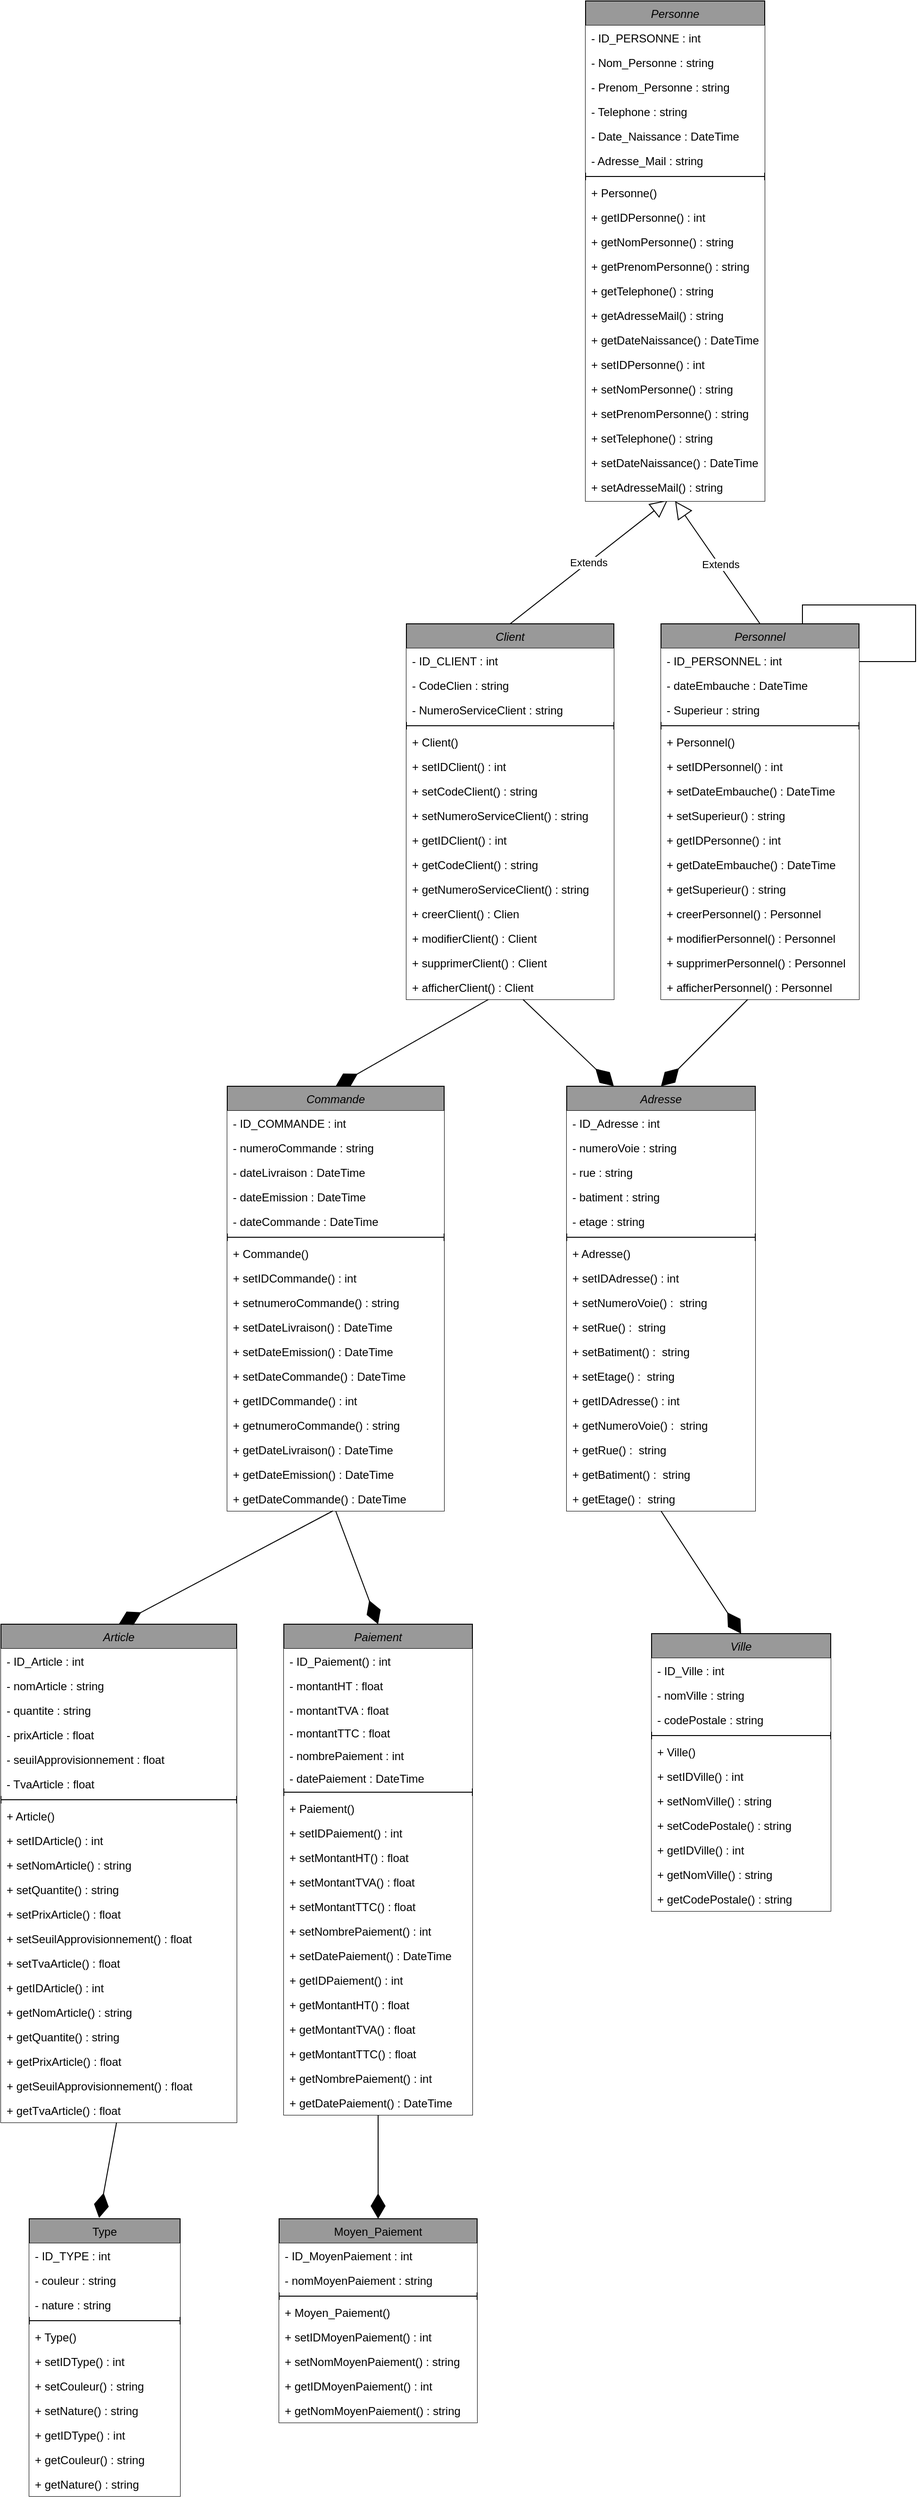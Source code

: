 <mxfile version="15.8.4" type="device"><diagram id="xxzFtFkT065SgyR4jEAv" name="Page-1"><mxGraphModel dx="1102" dy="865" grid="1" gridSize="10" guides="1" tooltips="1" connect="1" arrows="1" fold="1" page="1" pageScale="1" pageWidth="827" pageHeight="1169" math="0" shadow="0"><root><mxCell id="0"/><mxCell id="1" parent="0"/><mxCell id="zXjY40LEc3VsuIgJ_4Ex-1" value="Article" style="swimlane;fontStyle=2;align=center;verticalAlign=top;childLayout=stackLayout;horizontal=1;startSize=26;horizontalStack=0;resizeParent=1;resizeLast=0;collapsible=1;marginBottom=0;rounded=0;shadow=0;strokeWidth=1;fillColor=#999999;" vertex="1" parent="1"><mxGeometry x="380" y="1950" width="250" height="528" as="geometry"><mxRectangle x="230" y="140" width="160" height="26" as="alternateBounds"/></mxGeometry></mxCell><mxCell id="zXjY40LEc3VsuIgJ_4Ex-2" value="- ID_Article : int" style="text;align=left;verticalAlign=top;spacingLeft=4;spacingRight=4;overflow=hidden;rotatable=0;points=[[0,0.5],[1,0.5]];portConstraint=eastwest;fillColor=default;" vertex="1" parent="zXjY40LEc3VsuIgJ_4Ex-1"><mxGeometry y="26" width="250" height="26" as="geometry"/></mxCell><mxCell id="zXjY40LEc3VsuIgJ_4Ex-3" value="- nomArticle : string" style="text;align=left;verticalAlign=top;spacingLeft=4;spacingRight=4;overflow=hidden;rotatable=0;points=[[0,0.5],[1,0.5]];portConstraint=eastwest;rounded=0;shadow=0;html=0;fillColor=default;" vertex="1" parent="zXjY40LEc3VsuIgJ_4Ex-1"><mxGeometry y="52" width="250" height="26" as="geometry"/></mxCell><mxCell id="zXjY40LEc3VsuIgJ_4Ex-4" value="- quantite : string" style="text;align=left;verticalAlign=top;spacingLeft=4;spacingRight=4;overflow=hidden;rotatable=0;points=[[0,0.5],[1,0.5]];portConstraint=eastwest;rounded=0;shadow=0;html=0;fillColor=default;" vertex="1" parent="zXjY40LEc3VsuIgJ_4Ex-1"><mxGeometry y="78" width="250" height="26" as="geometry"/></mxCell><mxCell id="zXjY40LEc3VsuIgJ_4Ex-5" value="- prixArticle : float" style="text;align=left;verticalAlign=top;spacingLeft=4;spacingRight=4;overflow=hidden;rotatable=0;points=[[0,0.5],[1,0.5]];portConstraint=eastwest;rounded=0;shadow=0;html=0;fillColor=default;" vertex="1" parent="zXjY40LEc3VsuIgJ_4Ex-1"><mxGeometry y="104" width="250" height="26" as="geometry"/></mxCell><mxCell id="zXjY40LEc3VsuIgJ_4Ex-6" value="- seuilApprovisionnement : float" style="text;align=left;verticalAlign=top;spacingLeft=4;spacingRight=4;overflow=hidden;rotatable=0;points=[[0,0.5],[1,0.5]];portConstraint=eastwest;rounded=0;shadow=0;html=0;fillColor=default;" vertex="1" parent="zXjY40LEc3VsuIgJ_4Ex-1"><mxGeometry y="130" width="250" height="26" as="geometry"/></mxCell><mxCell id="zXjY40LEc3VsuIgJ_4Ex-7" value="- TvaArticle : float" style="text;align=left;verticalAlign=top;spacingLeft=4;spacingRight=4;overflow=hidden;rotatable=0;points=[[0,0.5],[1,0.5]];portConstraint=eastwest;rounded=0;shadow=0;html=0;fillColor=default;" vertex="1" parent="zXjY40LEc3VsuIgJ_4Ex-1"><mxGeometry y="156" width="250" height="26" as="geometry"/></mxCell><mxCell id="zXjY40LEc3VsuIgJ_4Ex-8" value="" style="line;html=1;strokeWidth=1;align=left;verticalAlign=middle;spacingTop=-1;spacingLeft=3;spacingRight=3;rotatable=0;labelPosition=right;points=[];portConstraint=eastwest;" vertex="1" parent="zXjY40LEc3VsuIgJ_4Ex-1"><mxGeometry y="182" width="250" height="8" as="geometry"/></mxCell><mxCell id="zXjY40LEc3VsuIgJ_4Ex-9" value="+ Article()" style="text;align=left;verticalAlign=top;spacingLeft=4;spacingRight=4;overflow=hidden;rotatable=0;points=[[0,0.5],[1,0.5]];portConstraint=eastwest;fillColor=default;" vertex="1" parent="zXjY40LEc3VsuIgJ_4Ex-1"><mxGeometry y="190" width="250" height="26" as="geometry"/></mxCell><mxCell id="zXjY40LEc3VsuIgJ_4Ex-10" value="+ setIDArticle() : int" style="text;align=left;verticalAlign=top;spacingLeft=4;spacingRight=4;overflow=hidden;rotatable=0;points=[[0,0.5],[1,0.5]];portConstraint=eastwest;fillColor=default;" vertex="1" parent="zXjY40LEc3VsuIgJ_4Ex-1"><mxGeometry y="216" width="250" height="26" as="geometry"/></mxCell><mxCell id="zXjY40LEc3VsuIgJ_4Ex-11" value="+ setNomArticle() : string" style="text;align=left;verticalAlign=top;spacingLeft=4;spacingRight=4;overflow=hidden;rotatable=0;points=[[0,0.5],[1,0.5]];portConstraint=eastwest;fillColor=default;" vertex="1" parent="zXjY40LEc3VsuIgJ_4Ex-1"><mxGeometry y="242" width="250" height="26" as="geometry"/></mxCell><mxCell id="zXjY40LEc3VsuIgJ_4Ex-12" value="+ setQuantite() : string" style="text;align=left;verticalAlign=top;spacingLeft=4;spacingRight=4;overflow=hidden;rotatable=0;points=[[0,0.5],[1,0.5]];portConstraint=eastwest;fillColor=default;" vertex="1" parent="zXjY40LEc3VsuIgJ_4Ex-1"><mxGeometry y="268" width="250" height="26" as="geometry"/></mxCell><mxCell id="zXjY40LEc3VsuIgJ_4Ex-13" value="+ setPrixArticle() : float" style="text;align=left;verticalAlign=top;spacingLeft=4;spacingRight=4;overflow=hidden;rotatable=0;points=[[0,0.5],[1,0.5]];portConstraint=eastwest;fillColor=default;" vertex="1" parent="zXjY40LEc3VsuIgJ_4Ex-1"><mxGeometry y="294" width="250" height="26" as="geometry"/></mxCell><mxCell id="zXjY40LEc3VsuIgJ_4Ex-14" value="+ setSeuilApprovisionnement() : float" style="text;align=left;verticalAlign=top;spacingLeft=4;spacingRight=4;overflow=hidden;rotatable=0;points=[[0,0.5],[1,0.5]];portConstraint=eastwest;fillColor=default;" vertex="1" parent="zXjY40LEc3VsuIgJ_4Ex-1"><mxGeometry y="320" width="250" height="26" as="geometry"/></mxCell><mxCell id="zXjY40LEc3VsuIgJ_4Ex-15" value="+ setTvaArticle() : float" style="text;align=left;verticalAlign=top;spacingLeft=4;spacingRight=4;overflow=hidden;rotatable=0;points=[[0,0.5],[1,0.5]];portConstraint=eastwest;fillColor=default;" vertex="1" parent="zXjY40LEc3VsuIgJ_4Ex-1"><mxGeometry y="346" width="250" height="26" as="geometry"/></mxCell><mxCell id="zXjY40LEc3VsuIgJ_4Ex-16" value="+ getIDArticle() : int" style="text;align=left;verticalAlign=top;spacingLeft=4;spacingRight=4;overflow=hidden;rotatable=0;points=[[0,0.5],[1,0.5]];portConstraint=eastwest;fillColor=default;" vertex="1" parent="zXjY40LEc3VsuIgJ_4Ex-1"><mxGeometry y="372" width="250" height="26" as="geometry"/></mxCell><mxCell id="zXjY40LEc3VsuIgJ_4Ex-17" value="+ getNomArticle() : string" style="text;align=left;verticalAlign=top;spacingLeft=4;spacingRight=4;overflow=hidden;rotatable=0;points=[[0,0.5],[1,0.5]];portConstraint=eastwest;fillColor=default;" vertex="1" parent="zXjY40LEc3VsuIgJ_4Ex-1"><mxGeometry y="398" width="250" height="26" as="geometry"/></mxCell><mxCell id="zXjY40LEc3VsuIgJ_4Ex-18" value="+ getQuantite() : string" style="text;align=left;verticalAlign=top;spacingLeft=4;spacingRight=4;overflow=hidden;rotatable=0;points=[[0,0.5],[1,0.5]];portConstraint=eastwest;fillColor=default;" vertex="1" parent="zXjY40LEc3VsuIgJ_4Ex-1"><mxGeometry y="424" width="250" height="26" as="geometry"/></mxCell><mxCell id="zXjY40LEc3VsuIgJ_4Ex-19" value="+ getPrixArticle() : float" style="text;align=left;verticalAlign=top;spacingLeft=4;spacingRight=4;overflow=hidden;rotatable=0;points=[[0,0.5],[1,0.5]];portConstraint=eastwest;fillColor=default;" vertex="1" parent="zXjY40LEc3VsuIgJ_4Ex-1"><mxGeometry y="450" width="250" height="26" as="geometry"/></mxCell><mxCell id="zXjY40LEc3VsuIgJ_4Ex-20" value="+ getSeuilApprovisionnement() : float" style="text;align=left;verticalAlign=top;spacingLeft=4;spacingRight=4;overflow=hidden;rotatable=0;points=[[0,0.5],[1,0.5]];portConstraint=eastwest;fillColor=default;" vertex="1" parent="zXjY40LEc3VsuIgJ_4Ex-1"><mxGeometry y="476" width="250" height="26" as="geometry"/></mxCell><mxCell id="zXjY40LEc3VsuIgJ_4Ex-21" value="+ getTvaArticle() : float" style="text;align=left;verticalAlign=top;spacingLeft=4;spacingRight=4;overflow=hidden;rotatable=0;points=[[0,0.5],[1,0.5]];portConstraint=eastwest;fillColor=default;" vertex="1" parent="zXjY40LEc3VsuIgJ_4Ex-1"><mxGeometry y="502" width="250" height="26" as="geometry"/></mxCell><mxCell id="zXjY40LEc3VsuIgJ_4Ex-22" value="Type" style="swimlane;fontStyle=0;align=center;verticalAlign=top;childLayout=stackLayout;horizontal=1;startSize=26;horizontalStack=0;resizeParent=1;resizeLast=0;collapsible=1;marginBottom=0;rounded=0;shadow=0;strokeWidth=1;fillColor=#999999;" vertex="1" parent="1"><mxGeometry x="410" y="2580" width="160" height="294" as="geometry"><mxRectangle x="130" y="380" width="160" height="26" as="alternateBounds"/></mxGeometry></mxCell><mxCell id="zXjY40LEc3VsuIgJ_4Ex-23" value="- ID_TYPE : int" style="text;align=left;verticalAlign=top;spacingLeft=4;spacingRight=4;overflow=hidden;rotatable=0;points=[[0,0.5],[1,0.5]];portConstraint=eastwest;fillColor=default;" vertex="1" parent="zXjY40LEc3VsuIgJ_4Ex-22"><mxGeometry y="26" width="160" height="26" as="geometry"/></mxCell><mxCell id="zXjY40LEc3VsuIgJ_4Ex-24" value="- couleur : string" style="text;align=left;verticalAlign=top;spacingLeft=4;spacingRight=4;overflow=hidden;rotatable=0;points=[[0,0.5],[1,0.5]];portConstraint=eastwest;rounded=0;shadow=0;html=0;fillColor=default;" vertex="1" parent="zXjY40LEc3VsuIgJ_4Ex-22"><mxGeometry y="52" width="160" height="26" as="geometry"/></mxCell><mxCell id="zXjY40LEc3VsuIgJ_4Ex-25" value="- nature : string" style="text;align=left;verticalAlign=top;spacingLeft=4;spacingRight=4;overflow=hidden;rotatable=0;points=[[0,0.5],[1,0.5]];portConstraint=eastwest;rounded=0;shadow=0;html=0;fillColor=default;" vertex="1" parent="zXjY40LEc3VsuIgJ_4Ex-22"><mxGeometry y="78" width="160" height="26" as="geometry"/></mxCell><mxCell id="zXjY40LEc3VsuIgJ_4Ex-26" value="" style="line;html=1;strokeWidth=1;align=left;verticalAlign=middle;spacingTop=-1;spacingLeft=3;spacingRight=3;rotatable=0;labelPosition=right;points=[];portConstraint=eastwest;" vertex="1" parent="zXjY40LEc3VsuIgJ_4Ex-22"><mxGeometry y="104" width="160" height="8" as="geometry"/></mxCell><mxCell id="zXjY40LEc3VsuIgJ_4Ex-27" value="+ Type()" style="text;align=left;verticalAlign=top;spacingLeft=4;spacingRight=4;overflow=hidden;rotatable=0;points=[[0,0.5],[1,0.5]];portConstraint=eastwest;fillColor=default;" vertex="1" parent="zXjY40LEc3VsuIgJ_4Ex-22"><mxGeometry y="112" width="160" height="26" as="geometry"/></mxCell><mxCell id="zXjY40LEc3VsuIgJ_4Ex-28" value="+ setIDType() : int" style="text;align=left;verticalAlign=top;spacingLeft=4;spacingRight=4;overflow=hidden;rotatable=0;points=[[0,0.5],[1,0.5]];portConstraint=eastwest;fillColor=default;" vertex="1" parent="zXjY40LEc3VsuIgJ_4Ex-22"><mxGeometry y="138" width="160" height="26" as="geometry"/></mxCell><mxCell id="zXjY40LEc3VsuIgJ_4Ex-29" value="+ setCouleur() : string" style="text;align=left;verticalAlign=top;spacingLeft=4;spacingRight=4;overflow=hidden;rotatable=0;points=[[0,0.5],[1,0.5]];portConstraint=eastwest;fillColor=default;" vertex="1" parent="zXjY40LEc3VsuIgJ_4Ex-22"><mxGeometry y="164" width="160" height="26" as="geometry"/></mxCell><mxCell id="zXjY40LEc3VsuIgJ_4Ex-30" value="+ setNature() : string" style="text;align=left;verticalAlign=top;spacingLeft=4;spacingRight=4;overflow=hidden;rotatable=0;points=[[0,0.5],[1,0.5]];portConstraint=eastwest;fillColor=default;" vertex="1" parent="zXjY40LEc3VsuIgJ_4Ex-22"><mxGeometry y="190" width="160" height="26" as="geometry"/></mxCell><mxCell id="zXjY40LEc3VsuIgJ_4Ex-31" value="+ getIDType() : int" style="text;align=left;verticalAlign=top;spacingLeft=4;spacingRight=4;overflow=hidden;rotatable=0;points=[[0,0.5],[1,0.5]];portConstraint=eastwest;fillColor=default;" vertex="1" parent="zXjY40LEc3VsuIgJ_4Ex-22"><mxGeometry y="216" width="160" height="26" as="geometry"/></mxCell><mxCell id="zXjY40LEc3VsuIgJ_4Ex-32" value="+ getCouleur() : string" style="text;align=left;verticalAlign=top;spacingLeft=4;spacingRight=4;overflow=hidden;rotatable=0;points=[[0,0.5],[1,0.5]];portConstraint=eastwest;fillColor=default;" vertex="1" parent="zXjY40LEc3VsuIgJ_4Ex-22"><mxGeometry y="242" width="160" height="26" as="geometry"/></mxCell><mxCell id="zXjY40LEc3VsuIgJ_4Ex-33" value="+ getNature() : string" style="text;align=left;verticalAlign=top;spacingLeft=4;spacingRight=4;overflow=hidden;rotatable=0;points=[[0,0.5],[1,0.5]];portConstraint=eastwest;fillColor=default;" vertex="1" parent="zXjY40LEc3VsuIgJ_4Ex-22"><mxGeometry y="268" width="160" height="26" as="geometry"/></mxCell><mxCell id="zXjY40LEc3VsuIgJ_4Ex-34" value="Commande" style="swimlane;fontStyle=2;align=center;verticalAlign=top;childLayout=stackLayout;horizontal=1;startSize=26;horizontalStack=0;resizeParent=1;resizeLast=0;collapsible=1;marginBottom=0;rounded=0;shadow=0;strokeWidth=1;fillColor=#999999;" vertex="1" parent="1"><mxGeometry x="620" y="1380" width="230" height="450" as="geometry"><mxRectangle x="230" y="140" width="160" height="26" as="alternateBounds"/></mxGeometry></mxCell><mxCell id="zXjY40LEc3VsuIgJ_4Ex-35" value="- ID_COMMANDE : int" style="text;align=left;verticalAlign=top;spacingLeft=4;spacingRight=4;overflow=hidden;rotatable=0;points=[[0,0.5],[1,0.5]];portConstraint=eastwest;fillColor=default;" vertex="1" parent="zXjY40LEc3VsuIgJ_4Ex-34"><mxGeometry y="26" width="230" height="26" as="geometry"/></mxCell><mxCell id="zXjY40LEc3VsuIgJ_4Ex-36" value="- numeroCommande : string" style="text;align=left;verticalAlign=top;spacingLeft=4;spacingRight=4;overflow=hidden;rotatable=0;points=[[0,0.5],[1,0.5]];portConstraint=eastwest;rounded=0;shadow=0;html=0;fillColor=default;" vertex="1" parent="zXjY40LEc3VsuIgJ_4Ex-34"><mxGeometry y="52" width="230" height="26" as="geometry"/></mxCell><mxCell id="zXjY40LEc3VsuIgJ_4Ex-37" value="- dateLivraison : DateTime" style="text;align=left;verticalAlign=top;spacingLeft=4;spacingRight=4;overflow=hidden;rotatable=0;points=[[0,0.5],[1,0.5]];portConstraint=eastwest;rounded=0;shadow=0;html=0;fillColor=default;" vertex="1" parent="zXjY40LEc3VsuIgJ_4Ex-34"><mxGeometry y="78" width="230" height="26" as="geometry"/></mxCell><mxCell id="zXjY40LEc3VsuIgJ_4Ex-38" value="- dateEmission : DateTime" style="text;align=left;verticalAlign=top;spacingLeft=4;spacingRight=4;overflow=hidden;rotatable=0;points=[[0,0.5],[1,0.5]];portConstraint=eastwest;rounded=0;shadow=0;html=0;fillColor=default;" vertex="1" parent="zXjY40LEc3VsuIgJ_4Ex-34"><mxGeometry y="104" width="230" height="26" as="geometry"/></mxCell><mxCell id="zXjY40LEc3VsuIgJ_4Ex-39" value="- dateCommande : DateTime" style="text;align=left;verticalAlign=top;spacingLeft=4;spacingRight=4;overflow=hidden;rotatable=0;points=[[0,0.5],[1,0.5]];portConstraint=eastwest;rounded=0;shadow=0;html=0;fillColor=default;" vertex="1" parent="zXjY40LEc3VsuIgJ_4Ex-34"><mxGeometry y="130" width="230" height="26" as="geometry"/></mxCell><mxCell id="zXjY40LEc3VsuIgJ_4Ex-40" value="" style="line;html=1;strokeWidth=1;align=left;verticalAlign=middle;spacingTop=-1;spacingLeft=3;spacingRight=3;rotatable=0;labelPosition=right;points=[];portConstraint=eastwest;" vertex="1" parent="zXjY40LEc3VsuIgJ_4Ex-34"><mxGeometry y="156" width="230" height="8" as="geometry"/></mxCell><mxCell id="zXjY40LEc3VsuIgJ_4Ex-41" value="+ Commande()" style="text;align=left;verticalAlign=top;spacingLeft=4;spacingRight=4;overflow=hidden;rotatable=0;points=[[0,0.5],[1,0.5]];portConstraint=eastwest;fillColor=default;" vertex="1" parent="zXjY40LEc3VsuIgJ_4Ex-34"><mxGeometry y="164" width="230" height="26" as="geometry"/></mxCell><mxCell id="zXjY40LEc3VsuIgJ_4Ex-42" value="+ setIDCommande() : int" style="text;align=left;verticalAlign=top;spacingLeft=4;spacingRight=4;overflow=hidden;rotatable=0;points=[[0,0.5],[1,0.5]];portConstraint=eastwest;fillColor=default;" vertex="1" parent="zXjY40LEc3VsuIgJ_4Ex-34"><mxGeometry y="190" width="230" height="26" as="geometry"/></mxCell><mxCell id="zXjY40LEc3VsuIgJ_4Ex-43" value="+ setnumeroCommande() : string" style="text;align=left;verticalAlign=top;spacingLeft=4;spacingRight=4;overflow=hidden;rotatable=0;points=[[0,0.5],[1,0.5]];portConstraint=eastwest;fillColor=default;" vertex="1" parent="zXjY40LEc3VsuIgJ_4Ex-34"><mxGeometry y="216" width="230" height="26" as="geometry"/></mxCell><mxCell id="zXjY40LEc3VsuIgJ_4Ex-44" value="+ setDateLivraison() : DateTime" style="text;align=left;verticalAlign=top;spacingLeft=4;spacingRight=4;overflow=hidden;rotatable=0;points=[[0,0.5],[1,0.5]];portConstraint=eastwest;fillColor=default;" vertex="1" parent="zXjY40LEc3VsuIgJ_4Ex-34"><mxGeometry y="242" width="230" height="26" as="geometry"/></mxCell><mxCell id="zXjY40LEc3VsuIgJ_4Ex-45" value="+ setDateEmission() : DateTime" style="text;align=left;verticalAlign=top;spacingLeft=4;spacingRight=4;overflow=hidden;rotatable=0;points=[[0,0.5],[1,0.5]];portConstraint=eastwest;fillColor=default;" vertex="1" parent="zXjY40LEc3VsuIgJ_4Ex-34"><mxGeometry y="268" width="230" height="26" as="geometry"/></mxCell><mxCell id="zXjY40LEc3VsuIgJ_4Ex-46" value="+ setDateCommande() : DateTime" style="text;align=left;verticalAlign=top;spacingLeft=4;spacingRight=4;overflow=hidden;rotatable=0;points=[[0,0.5],[1,0.5]];portConstraint=eastwest;fillColor=default;" vertex="1" parent="zXjY40LEc3VsuIgJ_4Ex-34"><mxGeometry y="294" width="230" height="26" as="geometry"/></mxCell><mxCell id="zXjY40LEc3VsuIgJ_4Ex-47" value="+ getIDCommande() : int" style="text;align=left;verticalAlign=top;spacingLeft=4;spacingRight=4;overflow=hidden;rotatable=0;points=[[0,0.5],[1,0.5]];portConstraint=eastwest;fillColor=default;" vertex="1" parent="zXjY40LEc3VsuIgJ_4Ex-34"><mxGeometry y="320" width="230" height="26" as="geometry"/></mxCell><mxCell id="zXjY40LEc3VsuIgJ_4Ex-48" value="+ getnumeroCommande() : string" style="text;align=left;verticalAlign=top;spacingLeft=4;spacingRight=4;overflow=hidden;rotatable=0;points=[[0,0.5],[1,0.5]];portConstraint=eastwest;fillColor=default;" vertex="1" parent="zXjY40LEc3VsuIgJ_4Ex-34"><mxGeometry y="346" width="230" height="26" as="geometry"/></mxCell><mxCell id="zXjY40LEc3VsuIgJ_4Ex-49" value="+ getDateLivraison() : DateTime" style="text;align=left;verticalAlign=top;spacingLeft=4;spacingRight=4;overflow=hidden;rotatable=0;points=[[0,0.5],[1,0.5]];portConstraint=eastwest;fillColor=default;" vertex="1" parent="zXjY40LEc3VsuIgJ_4Ex-34"><mxGeometry y="372" width="230" height="26" as="geometry"/></mxCell><mxCell id="zXjY40LEc3VsuIgJ_4Ex-50" value="+ getDateEmission() : DateTime" style="text;align=left;verticalAlign=top;spacingLeft=4;spacingRight=4;overflow=hidden;rotatable=0;points=[[0,0.5],[1,0.5]];portConstraint=eastwest;fillColor=default;" vertex="1" parent="zXjY40LEc3VsuIgJ_4Ex-34"><mxGeometry y="398" width="230" height="26" as="geometry"/></mxCell><mxCell id="zXjY40LEc3VsuIgJ_4Ex-51" value="+ getDateCommande() : DateTime" style="text;align=left;verticalAlign=top;spacingLeft=4;spacingRight=4;overflow=hidden;rotatable=0;points=[[0,0.5],[1,0.5]];portConstraint=eastwest;fillColor=default;" vertex="1" parent="zXjY40LEc3VsuIgJ_4Ex-34"><mxGeometry y="424" width="230" height="26" as="geometry"/></mxCell><mxCell id="zXjY40LEc3VsuIgJ_4Ex-52" value="Paiement" style="swimlane;fontStyle=2;align=center;verticalAlign=top;childLayout=stackLayout;horizontal=1;startSize=26;horizontalStack=0;resizeParent=1;resizeLast=0;collapsible=1;marginBottom=0;rounded=0;shadow=0;strokeWidth=1;fillColor=#999999;" vertex="1" parent="1"><mxGeometry x="680" y="1950" width="200" height="520" as="geometry"><mxRectangle x="230" y="140" width="160" height="26" as="alternateBounds"/></mxGeometry></mxCell><mxCell id="zXjY40LEc3VsuIgJ_4Ex-53" value="- ID_Paiement() : int" style="text;align=left;verticalAlign=top;spacingLeft=4;spacingRight=4;overflow=hidden;rotatable=0;points=[[0,0.5],[1,0.5]];portConstraint=eastwest;fillColor=default;" vertex="1" parent="zXjY40LEc3VsuIgJ_4Ex-52"><mxGeometry y="26" width="200" height="26" as="geometry"/></mxCell><mxCell id="zXjY40LEc3VsuIgJ_4Ex-54" value="- montantHT : float" style="text;align=left;verticalAlign=top;spacingLeft=4;spacingRight=4;overflow=hidden;rotatable=0;points=[[0,0.5],[1,0.5]];portConstraint=eastwest;rounded=0;shadow=0;html=0;fillColor=default;" vertex="1" parent="zXjY40LEc3VsuIgJ_4Ex-52"><mxGeometry y="52" width="200" height="26" as="geometry"/></mxCell><mxCell id="zXjY40LEc3VsuIgJ_4Ex-55" value="- montantTVA : float" style="text;align=left;verticalAlign=top;spacingLeft=4;spacingRight=4;overflow=hidden;rotatable=0;points=[[0,0.5],[1,0.5]];portConstraint=eastwest;rounded=0;shadow=0;html=0;fillColor=default;" vertex="1" parent="zXjY40LEc3VsuIgJ_4Ex-52"><mxGeometry y="78" width="200" height="24" as="geometry"/></mxCell><mxCell id="zXjY40LEc3VsuIgJ_4Ex-56" value="- montantTTC : float" style="text;align=left;verticalAlign=top;spacingLeft=4;spacingRight=4;overflow=hidden;rotatable=0;points=[[0,0.5],[1,0.5]];portConstraint=eastwest;rounded=0;shadow=0;html=0;fillColor=default;" vertex="1" parent="zXjY40LEc3VsuIgJ_4Ex-52"><mxGeometry y="102" width="200" height="24" as="geometry"/></mxCell><mxCell id="zXjY40LEc3VsuIgJ_4Ex-57" value="- nombrePaiement : int" style="text;align=left;verticalAlign=top;spacingLeft=4;spacingRight=4;overflow=hidden;rotatable=0;points=[[0,0.5],[1,0.5]];portConstraint=eastwest;rounded=0;shadow=0;html=0;fillColor=default;" vertex="1" parent="zXjY40LEc3VsuIgJ_4Ex-52"><mxGeometry y="126" width="200" height="24" as="geometry"/></mxCell><mxCell id="zXjY40LEc3VsuIgJ_4Ex-58" value="- datePaiement : DateTime" style="text;align=left;verticalAlign=top;spacingLeft=4;spacingRight=4;overflow=hidden;rotatable=0;points=[[0,0.5],[1,0.5]];portConstraint=eastwest;rounded=0;shadow=0;html=0;fillColor=default;" vertex="1" parent="zXjY40LEc3VsuIgJ_4Ex-52"><mxGeometry y="150" width="200" height="24" as="geometry"/></mxCell><mxCell id="zXjY40LEc3VsuIgJ_4Ex-59" value="" style="line;html=1;strokeWidth=1;align=left;verticalAlign=middle;spacingTop=-1;spacingLeft=3;spacingRight=3;rotatable=0;labelPosition=right;points=[];portConstraint=eastwest;" vertex="1" parent="zXjY40LEc3VsuIgJ_4Ex-52"><mxGeometry y="174" width="200" height="8" as="geometry"/></mxCell><mxCell id="zXjY40LEc3VsuIgJ_4Ex-60" value="+ Paiement()" style="text;align=left;verticalAlign=top;spacingLeft=4;spacingRight=4;overflow=hidden;rotatable=0;points=[[0,0.5],[1,0.5]];portConstraint=eastwest;fillColor=default;" vertex="1" parent="zXjY40LEc3VsuIgJ_4Ex-52"><mxGeometry y="182" width="200" height="26" as="geometry"/></mxCell><mxCell id="zXjY40LEc3VsuIgJ_4Ex-61" value="+ setIDPaiement() : int" style="text;align=left;verticalAlign=top;spacingLeft=4;spacingRight=4;overflow=hidden;rotatable=0;points=[[0,0.5],[1,0.5]];portConstraint=eastwest;fillColor=default;" vertex="1" parent="zXjY40LEc3VsuIgJ_4Ex-52"><mxGeometry y="208" width="200" height="26" as="geometry"/></mxCell><mxCell id="zXjY40LEc3VsuIgJ_4Ex-62" value="+ setMontantHT() : float" style="text;align=left;verticalAlign=top;spacingLeft=4;spacingRight=4;overflow=hidden;rotatable=0;points=[[0,0.5],[1,0.5]];portConstraint=eastwest;fillColor=default;" vertex="1" parent="zXjY40LEc3VsuIgJ_4Ex-52"><mxGeometry y="234" width="200" height="26" as="geometry"/></mxCell><mxCell id="zXjY40LEc3VsuIgJ_4Ex-63" value="+ setMontantTVA() : float" style="text;align=left;verticalAlign=top;spacingLeft=4;spacingRight=4;overflow=hidden;rotatable=0;points=[[0,0.5],[1,0.5]];portConstraint=eastwest;fillColor=default;" vertex="1" parent="zXjY40LEc3VsuIgJ_4Ex-52"><mxGeometry y="260" width="200" height="26" as="geometry"/></mxCell><mxCell id="zXjY40LEc3VsuIgJ_4Ex-64" value="+ setMontantTTC() : float" style="text;align=left;verticalAlign=top;spacingLeft=4;spacingRight=4;overflow=hidden;rotatable=0;points=[[0,0.5],[1,0.5]];portConstraint=eastwest;fillColor=default;" vertex="1" parent="zXjY40LEc3VsuIgJ_4Ex-52"><mxGeometry y="286" width="200" height="26" as="geometry"/></mxCell><mxCell id="zXjY40LEc3VsuIgJ_4Ex-65" value="+ setNombrePaiement() : int" style="text;align=left;verticalAlign=top;spacingLeft=4;spacingRight=4;overflow=hidden;rotatable=0;points=[[0,0.5],[1,0.5]];portConstraint=eastwest;fillColor=default;" vertex="1" parent="zXjY40LEc3VsuIgJ_4Ex-52"><mxGeometry y="312" width="200" height="26" as="geometry"/></mxCell><mxCell id="zXjY40LEc3VsuIgJ_4Ex-66" value="+ setDatePaiement() : DateTime" style="text;align=left;verticalAlign=top;spacingLeft=4;spacingRight=4;overflow=hidden;rotatable=0;points=[[0,0.5],[1,0.5]];portConstraint=eastwest;fillColor=default;" vertex="1" parent="zXjY40LEc3VsuIgJ_4Ex-52"><mxGeometry y="338" width="200" height="26" as="geometry"/></mxCell><mxCell id="zXjY40LEc3VsuIgJ_4Ex-67" value="+ getIDPaiement() : int" style="text;align=left;verticalAlign=top;spacingLeft=4;spacingRight=4;overflow=hidden;rotatable=0;points=[[0,0.5],[1,0.5]];portConstraint=eastwest;fillColor=default;" vertex="1" parent="zXjY40LEc3VsuIgJ_4Ex-52"><mxGeometry y="364" width="200" height="26" as="geometry"/></mxCell><mxCell id="zXjY40LEc3VsuIgJ_4Ex-68" value="+ getMontantHT() : float" style="text;align=left;verticalAlign=top;spacingLeft=4;spacingRight=4;overflow=hidden;rotatable=0;points=[[0,0.5],[1,0.5]];portConstraint=eastwest;fillColor=default;" vertex="1" parent="zXjY40LEc3VsuIgJ_4Ex-52"><mxGeometry y="390" width="200" height="26" as="geometry"/></mxCell><mxCell id="zXjY40LEc3VsuIgJ_4Ex-69" value="+ getMontantTVA() : float" style="text;align=left;verticalAlign=top;spacingLeft=4;spacingRight=4;overflow=hidden;rotatable=0;points=[[0,0.5],[1,0.5]];portConstraint=eastwest;fillColor=default;" vertex="1" parent="zXjY40LEc3VsuIgJ_4Ex-52"><mxGeometry y="416" width="200" height="26" as="geometry"/></mxCell><mxCell id="zXjY40LEc3VsuIgJ_4Ex-70" value="+ getMontantTTC() : float" style="text;align=left;verticalAlign=top;spacingLeft=4;spacingRight=4;overflow=hidden;rotatable=0;points=[[0,0.5],[1,0.5]];portConstraint=eastwest;fillColor=default;" vertex="1" parent="zXjY40LEc3VsuIgJ_4Ex-52"><mxGeometry y="442" width="200" height="26" as="geometry"/></mxCell><mxCell id="zXjY40LEc3VsuIgJ_4Ex-71" value="+ getNombrePaiement() : int" style="text;align=left;verticalAlign=top;spacingLeft=4;spacingRight=4;overflow=hidden;rotatable=0;points=[[0,0.5],[1,0.5]];portConstraint=eastwest;fillColor=default;" vertex="1" parent="zXjY40LEc3VsuIgJ_4Ex-52"><mxGeometry y="468" width="200" height="26" as="geometry"/></mxCell><mxCell id="zXjY40LEc3VsuIgJ_4Ex-72" value="+ getDatePaiement() : DateTime" style="text;align=left;verticalAlign=top;spacingLeft=4;spacingRight=4;overflow=hidden;rotatable=0;points=[[0,0.5],[1,0.5]];portConstraint=eastwest;fillColor=default;" vertex="1" parent="zXjY40LEc3VsuIgJ_4Ex-52"><mxGeometry y="494" width="200" height="26" as="geometry"/></mxCell><mxCell id="zXjY40LEc3VsuIgJ_4Ex-73" value="Moyen_Paiement" style="swimlane;fontStyle=0;align=center;verticalAlign=top;childLayout=stackLayout;horizontal=1;startSize=26;horizontalStack=0;resizeParent=1;resizeLast=0;collapsible=1;marginBottom=0;rounded=0;shadow=0;strokeWidth=1;fillColor=#999999;" vertex="1" parent="1"><mxGeometry x="675" y="2580" width="210" height="216" as="geometry"><mxRectangle x="130" y="380" width="160" height="26" as="alternateBounds"/></mxGeometry></mxCell><mxCell id="zXjY40LEc3VsuIgJ_4Ex-74" value="- ID_MoyenPaiement : int" style="text;align=left;verticalAlign=top;spacingLeft=4;spacingRight=4;overflow=hidden;rotatable=0;points=[[0,0.5],[1,0.5]];portConstraint=eastwest;fillColor=default;" vertex="1" parent="zXjY40LEc3VsuIgJ_4Ex-73"><mxGeometry y="26" width="210" height="26" as="geometry"/></mxCell><mxCell id="zXjY40LEc3VsuIgJ_4Ex-75" value="- nomMoyenPaiement : string" style="text;align=left;verticalAlign=top;spacingLeft=4;spacingRight=4;overflow=hidden;rotatable=0;points=[[0,0.5],[1,0.5]];portConstraint=eastwest;rounded=0;shadow=0;html=0;fillColor=default;" vertex="1" parent="zXjY40LEc3VsuIgJ_4Ex-73"><mxGeometry y="52" width="210" height="26" as="geometry"/></mxCell><mxCell id="zXjY40LEc3VsuIgJ_4Ex-76" value="" style="line;html=1;strokeWidth=1;align=left;verticalAlign=middle;spacingTop=-1;spacingLeft=3;spacingRight=3;rotatable=0;labelPosition=right;points=[];portConstraint=eastwest;" vertex="1" parent="zXjY40LEc3VsuIgJ_4Ex-73"><mxGeometry y="78" width="210" height="8" as="geometry"/></mxCell><mxCell id="zXjY40LEc3VsuIgJ_4Ex-77" value="+ Moyen_Paiement()" style="text;align=left;verticalAlign=top;spacingLeft=4;spacingRight=4;overflow=hidden;rotatable=0;points=[[0,0.5],[1,0.5]];portConstraint=eastwest;fontStyle=0;fillColor=default;" vertex="1" parent="zXjY40LEc3VsuIgJ_4Ex-73"><mxGeometry y="86" width="210" height="26" as="geometry"/></mxCell><mxCell id="zXjY40LEc3VsuIgJ_4Ex-78" value="+ setIDMoyenPaiement() : int" style="text;align=left;verticalAlign=top;spacingLeft=4;spacingRight=4;overflow=hidden;rotatable=0;points=[[0,0.5],[1,0.5]];portConstraint=eastwest;fillColor=default;" vertex="1" parent="zXjY40LEc3VsuIgJ_4Ex-73"><mxGeometry y="112" width="210" height="26" as="geometry"/></mxCell><mxCell id="zXjY40LEc3VsuIgJ_4Ex-79" value="+ setNomMoyenPaiement() : string" style="text;align=left;verticalAlign=top;spacingLeft=4;spacingRight=4;overflow=hidden;rotatable=0;points=[[0,0.5],[1,0.5]];portConstraint=eastwest;fillColor=default;" vertex="1" parent="zXjY40LEc3VsuIgJ_4Ex-73"><mxGeometry y="138" width="210" height="26" as="geometry"/></mxCell><mxCell id="zXjY40LEc3VsuIgJ_4Ex-80" value="+ getIDMoyenPaiement() : int" style="text;align=left;verticalAlign=top;spacingLeft=4;spacingRight=4;overflow=hidden;rotatable=0;points=[[0,0.5],[1,0.5]];portConstraint=eastwest;fillColor=default;" vertex="1" parent="zXjY40LEc3VsuIgJ_4Ex-73"><mxGeometry y="164" width="210" height="26" as="geometry"/></mxCell><mxCell id="zXjY40LEc3VsuIgJ_4Ex-81" value="+ getNomMoyenPaiement() : string" style="text;align=left;verticalAlign=top;spacingLeft=4;spacingRight=4;overflow=hidden;rotatable=0;points=[[0,0.5],[1,0.5]];portConstraint=eastwest;fillColor=default;" vertex="1" parent="zXjY40LEc3VsuIgJ_4Ex-73"><mxGeometry y="190" width="210" height="26" as="geometry"/></mxCell><mxCell id="zXjY40LEc3VsuIgJ_4Ex-82" value="Client" style="swimlane;fontStyle=2;align=center;verticalAlign=top;childLayout=stackLayout;horizontal=1;startSize=26;horizontalStack=0;resizeParent=1;resizeLast=0;collapsible=1;marginBottom=0;rounded=0;shadow=0;strokeWidth=1;fillColor=#999999;" vertex="1" parent="1"><mxGeometry x="810" y="890" width="220" height="398" as="geometry"><mxRectangle x="230" y="140" width="160" height="26" as="alternateBounds"/></mxGeometry></mxCell><mxCell id="zXjY40LEc3VsuIgJ_4Ex-83" value="- ID_CLIENT : int" style="text;align=left;verticalAlign=top;spacingLeft=4;spacingRight=4;overflow=hidden;rotatable=0;points=[[0,0.5],[1,0.5]];portConstraint=eastwest;fillColor=default;" vertex="1" parent="zXjY40LEc3VsuIgJ_4Ex-82"><mxGeometry y="26" width="220" height="26" as="geometry"/></mxCell><mxCell id="zXjY40LEc3VsuIgJ_4Ex-84" value="- CodeClien : string" style="text;align=left;verticalAlign=top;spacingLeft=4;spacingRight=4;overflow=hidden;rotatable=0;points=[[0,0.5],[1,0.5]];portConstraint=eastwest;rounded=0;shadow=0;html=0;fillColor=default;" vertex="1" parent="zXjY40LEc3VsuIgJ_4Ex-82"><mxGeometry y="52" width="220" height="26" as="geometry"/></mxCell><mxCell id="zXjY40LEc3VsuIgJ_4Ex-85" value="- NumeroServiceClient : string" style="text;align=left;verticalAlign=top;spacingLeft=4;spacingRight=4;overflow=hidden;rotatable=0;points=[[0,0.5],[1,0.5]];portConstraint=eastwest;rounded=0;shadow=0;html=0;fillColor=default;" vertex="1" parent="zXjY40LEc3VsuIgJ_4Ex-82"><mxGeometry y="78" width="220" height="26" as="geometry"/></mxCell><mxCell id="zXjY40LEc3VsuIgJ_4Ex-86" value="" style="line;html=1;strokeWidth=1;align=left;verticalAlign=middle;spacingTop=-1;spacingLeft=3;spacingRight=3;rotatable=0;labelPosition=right;points=[];portConstraint=eastwest;" vertex="1" parent="zXjY40LEc3VsuIgJ_4Ex-82"><mxGeometry y="104" width="220" height="8" as="geometry"/></mxCell><mxCell id="zXjY40LEc3VsuIgJ_4Ex-87" value="+ Client()&#10;" style="text;align=left;verticalAlign=top;spacingLeft=4;spacingRight=4;overflow=hidden;rotatable=0;points=[[0,0.5],[1,0.5]];portConstraint=eastwest;fillColor=default;" vertex="1" parent="zXjY40LEc3VsuIgJ_4Ex-82"><mxGeometry y="112" width="220" height="26" as="geometry"/></mxCell><mxCell id="zXjY40LEc3VsuIgJ_4Ex-88" value="+ setIDClient() : int&#10;" style="text;align=left;verticalAlign=top;spacingLeft=4;spacingRight=4;overflow=hidden;rotatable=0;points=[[0,0.5],[1,0.5]];portConstraint=eastwest;fillColor=default;" vertex="1" parent="zXjY40LEc3VsuIgJ_4Ex-82"><mxGeometry y="138" width="220" height="26" as="geometry"/></mxCell><mxCell id="zXjY40LEc3VsuIgJ_4Ex-89" value="+ setCodeClient() : string&#10;&#10;" style="text;align=left;verticalAlign=top;spacingLeft=4;spacingRight=4;overflow=hidden;rotatable=0;points=[[0,0.5],[1,0.5]];portConstraint=eastwest;fillColor=default;" vertex="1" parent="zXjY40LEc3VsuIgJ_4Ex-82"><mxGeometry y="164" width="220" height="26" as="geometry"/></mxCell><mxCell id="zXjY40LEc3VsuIgJ_4Ex-90" value="+ setNumeroServiceClient() : string&#10;&#10;" style="text;align=left;verticalAlign=top;spacingLeft=4;spacingRight=4;overflow=hidden;rotatable=0;points=[[0,0.5],[1,0.5]];portConstraint=eastwest;fillColor=default;" vertex="1" parent="zXjY40LEc3VsuIgJ_4Ex-82"><mxGeometry y="190" width="220" height="26" as="geometry"/></mxCell><mxCell id="zXjY40LEc3VsuIgJ_4Ex-91" value="+ getIDClient() : int&#10;" style="text;align=left;verticalAlign=top;spacingLeft=4;spacingRight=4;overflow=hidden;rotatable=0;points=[[0,0.5],[1,0.5]];portConstraint=eastwest;fillColor=default;" vertex="1" parent="zXjY40LEc3VsuIgJ_4Ex-82"><mxGeometry y="216" width="220" height="26" as="geometry"/></mxCell><mxCell id="zXjY40LEc3VsuIgJ_4Ex-92" value="+ getCodeClient() : string&#10;&#10;" style="text;align=left;verticalAlign=top;spacingLeft=4;spacingRight=4;overflow=hidden;rotatable=0;points=[[0,0.5],[1,0.5]];portConstraint=eastwest;fillColor=default;" vertex="1" parent="zXjY40LEc3VsuIgJ_4Ex-82"><mxGeometry y="242" width="220" height="26" as="geometry"/></mxCell><mxCell id="zXjY40LEc3VsuIgJ_4Ex-93" value="+ getNumeroServiceClient() : string&#10;&#10;" style="text;align=left;verticalAlign=top;spacingLeft=4;spacingRight=4;overflow=hidden;rotatable=0;points=[[0,0.5],[1,0.5]];portConstraint=eastwest;fillColor=default;" vertex="1" parent="zXjY40LEc3VsuIgJ_4Ex-82"><mxGeometry y="268" width="220" height="26" as="geometry"/></mxCell><mxCell id="zXjY40LEc3VsuIgJ_4Ex-94" value="+ creerClient() : Clien&#10;&#10;" style="text;align=left;verticalAlign=top;spacingLeft=4;spacingRight=4;overflow=hidden;rotatable=0;points=[[0,0.5],[1,0.5]];portConstraint=eastwest;fillColor=default;" vertex="1" parent="zXjY40LEc3VsuIgJ_4Ex-82"><mxGeometry y="294" width="220" height="26" as="geometry"/></mxCell><mxCell id="zXjY40LEc3VsuIgJ_4Ex-95" value="+ modifierClient() : Client&#10;" style="text;align=left;verticalAlign=top;spacingLeft=4;spacingRight=4;overflow=hidden;rotatable=0;points=[[0,0.5],[1,0.5]];portConstraint=eastwest;fillColor=default;" vertex="1" parent="zXjY40LEc3VsuIgJ_4Ex-82"><mxGeometry y="320" width="220" height="26" as="geometry"/></mxCell><mxCell id="zXjY40LEc3VsuIgJ_4Ex-96" value="+ supprimerClient() : Client" style="text;align=left;verticalAlign=top;spacingLeft=4;spacingRight=4;overflow=hidden;rotatable=0;points=[[0,0.5],[1,0.5]];portConstraint=eastwest;fillColor=default;" vertex="1" parent="zXjY40LEc3VsuIgJ_4Ex-82"><mxGeometry y="346" width="220" height="26" as="geometry"/></mxCell><mxCell id="zXjY40LEc3VsuIgJ_4Ex-97" value="+ afficherClient() : Client" style="text;align=left;verticalAlign=top;spacingLeft=4;spacingRight=4;overflow=hidden;rotatable=0;points=[[0,0.5],[1,0.5]];portConstraint=eastwest;fillColor=default;" vertex="1" parent="zXjY40LEc3VsuIgJ_4Ex-82"><mxGeometry y="372" width="220" height="26" as="geometry"/></mxCell><mxCell id="zXjY40LEc3VsuIgJ_4Ex-98" value="Extends" style="endArrow=block;endSize=16;endFill=0;html=1;exitX=0.5;exitY=0;exitDx=0;exitDy=0;entryX=0.458;entryY=0.964;entryDx=0;entryDy=0;entryPerimeter=0;" edge="1" parent="1" source="zXjY40LEc3VsuIgJ_4Ex-82" target="zXjY40LEc3VsuIgJ_4Ex-151"><mxGeometry width="160" relative="1" as="geometry"><mxPoint x="950" y="840" as="sourcePoint"/><mxPoint x="1072.966" y="788" as="targetPoint"/></mxGeometry></mxCell><mxCell id="zXjY40LEc3VsuIgJ_4Ex-99" value="Extends" style="endArrow=block;endSize=16;endFill=0;html=1;exitX=0.5;exitY=0;exitDx=0;exitDy=0;" edge="1" parent="1" source="zXjY40LEc3VsuIgJ_4Ex-152"><mxGeometry x="-0.036" y="-1" width="160" relative="1" as="geometry"><mxPoint x="1140" y="920" as="sourcePoint"/><mxPoint x="1095" y="760" as="targetPoint"/><mxPoint as="offset"/></mxGeometry></mxCell><mxCell id="zXjY40LEc3VsuIgJ_4Ex-100" value="Adresse" style="swimlane;fontStyle=2;align=center;verticalAlign=top;childLayout=stackLayout;horizontal=1;startSize=26;horizontalStack=0;resizeParent=1;resizeLast=0;collapsible=1;marginBottom=0;rounded=0;shadow=0;strokeWidth=1;fillColor=#999999;" vertex="1" parent="1"><mxGeometry x="980" y="1380" width="200" height="450" as="geometry"><mxRectangle x="230" y="140" width="160" height="26" as="alternateBounds"/></mxGeometry></mxCell><mxCell id="zXjY40LEc3VsuIgJ_4Ex-101" value="- ID_Adresse : int" style="text;align=left;verticalAlign=top;spacingLeft=4;spacingRight=4;overflow=hidden;rotatable=0;points=[[0,0.5],[1,0.5]];portConstraint=eastwest;fillColor=default;" vertex="1" parent="zXjY40LEc3VsuIgJ_4Ex-100"><mxGeometry y="26" width="200" height="26" as="geometry"/></mxCell><mxCell id="zXjY40LEc3VsuIgJ_4Ex-102" value="- numeroVoie : string" style="text;align=left;verticalAlign=top;spacingLeft=4;spacingRight=4;overflow=hidden;rotatable=0;points=[[0,0.5],[1,0.5]];portConstraint=eastwest;rounded=0;shadow=0;html=0;fillColor=default;" vertex="1" parent="zXjY40LEc3VsuIgJ_4Ex-100"><mxGeometry y="52" width="200" height="26" as="geometry"/></mxCell><mxCell id="zXjY40LEc3VsuIgJ_4Ex-103" value="- rue : string" style="text;align=left;verticalAlign=top;spacingLeft=4;spacingRight=4;overflow=hidden;rotatable=0;points=[[0,0.5],[1,0.5]];portConstraint=eastwest;rounded=0;shadow=0;html=0;fillColor=default;" vertex="1" parent="zXjY40LEc3VsuIgJ_4Ex-100"><mxGeometry y="78" width="200" height="26" as="geometry"/></mxCell><mxCell id="zXjY40LEc3VsuIgJ_4Ex-104" value="- batiment : string" style="text;align=left;verticalAlign=top;spacingLeft=4;spacingRight=4;overflow=hidden;rotatable=0;points=[[0,0.5],[1,0.5]];portConstraint=eastwest;rounded=0;shadow=0;html=0;fillColor=default;" vertex="1" parent="zXjY40LEc3VsuIgJ_4Ex-100"><mxGeometry y="104" width="200" height="26" as="geometry"/></mxCell><mxCell id="zXjY40LEc3VsuIgJ_4Ex-105" value="- etage : string" style="text;align=left;verticalAlign=top;spacingLeft=4;spacingRight=4;overflow=hidden;rotatable=0;points=[[0,0.5],[1,0.5]];portConstraint=eastwest;rounded=0;shadow=0;html=0;fillColor=default;" vertex="1" parent="zXjY40LEc3VsuIgJ_4Ex-100"><mxGeometry y="130" width="200" height="26" as="geometry"/></mxCell><mxCell id="zXjY40LEc3VsuIgJ_4Ex-106" value="" style="line;html=1;strokeWidth=1;align=left;verticalAlign=middle;spacingTop=-1;spacingLeft=3;spacingRight=3;rotatable=0;labelPosition=right;points=[];portConstraint=eastwest;" vertex="1" parent="zXjY40LEc3VsuIgJ_4Ex-100"><mxGeometry y="156" width="200" height="8" as="geometry"/></mxCell><mxCell id="zXjY40LEc3VsuIgJ_4Ex-107" value="+ Adresse()" style="text;align=left;verticalAlign=top;spacingLeft=4;spacingRight=4;overflow=hidden;rotatable=0;points=[[0,0.5],[1,0.5]];portConstraint=eastwest;fillColor=default;" vertex="1" parent="zXjY40LEc3VsuIgJ_4Ex-100"><mxGeometry y="164" width="200" height="26" as="geometry"/></mxCell><mxCell id="zXjY40LEc3VsuIgJ_4Ex-108" value="+ setIDAdresse() : int" style="text;align=left;verticalAlign=top;spacingLeft=4;spacingRight=4;overflow=hidden;rotatable=0;points=[[0,0.5],[1,0.5]];portConstraint=eastwest;fillColor=default;" vertex="1" parent="zXjY40LEc3VsuIgJ_4Ex-100"><mxGeometry y="190" width="200" height="26" as="geometry"/></mxCell><mxCell id="zXjY40LEc3VsuIgJ_4Ex-109" value="+ setNumeroVoie() :  string" style="text;align=left;verticalAlign=top;spacingLeft=4;spacingRight=4;overflow=hidden;rotatable=0;points=[[0,0.5],[1,0.5]];portConstraint=eastwest;fillColor=default;" vertex="1" parent="zXjY40LEc3VsuIgJ_4Ex-100"><mxGeometry y="216" width="200" height="26" as="geometry"/></mxCell><mxCell id="zXjY40LEc3VsuIgJ_4Ex-110" value="+ setRue() :  string" style="text;align=left;verticalAlign=top;spacingLeft=4;spacingRight=4;overflow=hidden;rotatable=0;points=[[0,0.5],[1,0.5]];portConstraint=eastwest;fillColor=default;" vertex="1" parent="zXjY40LEc3VsuIgJ_4Ex-100"><mxGeometry y="242" width="200" height="26" as="geometry"/></mxCell><mxCell id="zXjY40LEc3VsuIgJ_4Ex-111" value="+ setBatiment() :  string" style="text;align=left;verticalAlign=top;spacingLeft=4;spacingRight=4;overflow=hidden;rotatable=0;points=[[0,0.5],[1,0.5]];portConstraint=eastwest;fillColor=default;" vertex="1" parent="zXjY40LEc3VsuIgJ_4Ex-100"><mxGeometry y="268" width="200" height="26" as="geometry"/></mxCell><mxCell id="zXjY40LEc3VsuIgJ_4Ex-112" value="+ setEtage() :  string" style="text;align=left;verticalAlign=top;spacingLeft=4;spacingRight=4;overflow=hidden;rotatable=0;points=[[0,0.5],[1,0.5]];portConstraint=eastwest;fillColor=default;" vertex="1" parent="zXjY40LEc3VsuIgJ_4Ex-100"><mxGeometry y="294" width="200" height="26" as="geometry"/></mxCell><mxCell id="zXjY40LEc3VsuIgJ_4Ex-113" value="+ getIDAdresse() : int" style="text;align=left;verticalAlign=top;spacingLeft=4;spacingRight=4;overflow=hidden;rotatable=0;points=[[0,0.5],[1,0.5]];portConstraint=eastwest;fillColor=default;" vertex="1" parent="zXjY40LEc3VsuIgJ_4Ex-100"><mxGeometry y="320" width="200" height="26" as="geometry"/></mxCell><mxCell id="zXjY40LEc3VsuIgJ_4Ex-114" value="+ getNumeroVoie() :  string" style="text;align=left;verticalAlign=top;spacingLeft=4;spacingRight=4;overflow=hidden;rotatable=0;points=[[0,0.5],[1,0.5]];portConstraint=eastwest;fillColor=default;" vertex="1" parent="zXjY40LEc3VsuIgJ_4Ex-100"><mxGeometry y="346" width="200" height="26" as="geometry"/></mxCell><mxCell id="zXjY40LEc3VsuIgJ_4Ex-115" value="+ getRue() :  string" style="text;align=left;verticalAlign=top;spacingLeft=4;spacingRight=4;overflow=hidden;rotatable=0;points=[[0,0.5],[1,0.5]];portConstraint=eastwest;fillColor=default;" vertex="1" parent="zXjY40LEc3VsuIgJ_4Ex-100"><mxGeometry y="372" width="200" height="26" as="geometry"/></mxCell><mxCell id="zXjY40LEc3VsuIgJ_4Ex-116" value="+ getBatiment() :  string" style="text;align=left;verticalAlign=top;spacingLeft=4;spacingRight=4;overflow=hidden;rotatable=0;points=[[0,0.5],[1,0.5]];portConstraint=eastwest;fillColor=default;" vertex="1" parent="zXjY40LEc3VsuIgJ_4Ex-100"><mxGeometry y="398" width="200" height="26" as="geometry"/></mxCell><mxCell id="zXjY40LEc3VsuIgJ_4Ex-117" value="+ getEtage() :  string" style="text;align=left;verticalAlign=top;spacingLeft=4;spacingRight=4;overflow=hidden;rotatable=0;points=[[0,0.5],[1,0.5]];portConstraint=eastwest;fillColor=default;" vertex="1" parent="zXjY40LEc3VsuIgJ_4Ex-100"><mxGeometry y="424" width="200" height="26" as="geometry"/></mxCell><mxCell id="zXjY40LEc3VsuIgJ_4Ex-118" value="Ville" style="swimlane;fontStyle=2;align=center;verticalAlign=top;childLayout=stackLayout;horizontal=1;startSize=26;horizontalStack=0;resizeParent=1;resizeLast=0;collapsible=1;marginBottom=0;rounded=0;shadow=0;strokeWidth=1;fillColor=#999999;" vertex="1" parent="1"><mxGeometry x="1070" y="1960" width="190" height="294" as="geometry"><mxRectangle x="230" y="140" width="160" height="26" as="alternateBounds"/></mxGeometry></mxCell><mxCell id="zXjY40LEc3VsuIgJ_4Ex-119" value="- ID_Ville : int" style="text;align=left;verticalAlign=top;spacingLeft=4;spacingRight=4;overflow=hidden;rotatable=0;points=[[0,0.5],[1,0.5]];portConstraint=eastwest;fillColor=default;" vertex="1" parent="zXjY40LEc3VsuIgJ_4Ex-118"><mxGeometry y="26" width="190" height="26" as="geometry"/></mxCell><mxCell id="zXjY40LEc3VsuIgJ_4Ex-120" value="- nomVille : string" style="text;align=left;verticalAlign=top;spacingLeft=4;spacingRight=4;overflow=hidden;rotatable=0;points=[[0,0.5],[1,0.5]];portConstraint=eastwest;rounded=0;shadow=0;html=0;fillColor=default;" vertex="1" parent="zXjY40LEc3VsuIgJ_4Ex-118"><mxGeometry y="52" width="190" height="26" as="geometry"/></mxCell><mxCell id="zXjY40LEc3VsuIgJ_4Ex-121" value="- codePostale : string" style="text;align=left;verticalAlign=top;spacingLeft=4;spacingRight=4;overflow=hidden;rotatable=0;points=[[0,0.5],[1,0.5]];portConstraint=eastwest;rounded=0;shadow=0;html=0;fillColor=default;" vertex="1" parent="zXjY40LEc3VsuIgJ_4Ex-118"><mxGeometry y="78" width="190" height="26" as="geometry"/></mxCell><mxCell id="zXjY40LEc3VsuIgJ_4Ex-122" value="" style="line;html=1;strokeWidth=1;align=left;verticalAlign=middle;spacingTop=-1;spacingLeft=3;spacingRight=3;rotatable=0;labelPosition=right;points=[];portConstraint=eastwest;" vertex="1" parent="zXjY40LEc3VsuIgJ_4Ex-118"><mxGeometry y="104" width="190" height="8" as="geometry"/></mxCell><mxCell id="zXjY40LEc3VsuIgJ_4Ex-123" value="+ Ville() " style="text;align=left;verticalAlign=top;spacingLeft=4;spacingRight=4;overflow=hidden;rotatable=0;points=[[0,0.5],[1,0.5]];portConstraint=eastwest;fillColor=default;" vertex="1" parent="zXjY40LEc3VsuIgJ_4Ex-118"><mxGeometry y="112" width="190" height="26" as="geometry"/></mxCell><mxCell id="zXjY40LEc3VsuIgJ_4Ex-124" value="+ setIDVille() : int" style="text;align=left;verticalAlign=top;spacingLeft=4;spacingRight=4;overflow=hidden;rotatable=0;points=[[0,0.5],[1,0.5]];portConstraint=eastwest;fillColor=default;" vertex="1" parent="zXjY40LEc3VsuIgJ_4Ex-118"><mxGeometry y="138" width="190" height="26" as="geometry"/></mxCell><mxCell id="zXjY40LEc3VsuIgJ_4Ex-125" value="+ setNomVille() : string" style="text;align=left;verticalAlign=top;spacingLeft=4;spacingRight=4;overflow=hidden;rotatable=0;points=[[0,0.5],[1,0.5]];portConstraint=eastwest;fillColor=default;" vertex="1" parent="zXjY40LEc3VsuIgJ_4Ex-118"><mxGeometry y="164" width="190" height="26" as="geometry"/></mxCell><mxCell id="zXjY40LEc3VsuIgJ_4Ex-126" value="+ setCodePostale() : string" style="text;align=left;verticalAlign=top;spacingLeft=4;spacingRight=4;overflow=hidden;rotatable=0;points=[[0,0.5],[1,0.5]];portConstraint=eastwest;fillColor=default;" vertex="1" parent="zXjY40LEc3VsuIgJ_4Ex-118"><mxGeometry y="190" width="190" height="26" as="geometry"/></mxCell><mxCell id="zXjY40LEc3VsuIgJ_4Ex-127" value="+ getIDVille() : int" style="text;align=left;verticalAlign=top;spacingLeft=4;spacingRight=4;overflow=hidden;rotatable=0;points=[[0,0.5],[1,0.5]];portConstraint=eastwest;fillColor=default;" vertex="1" parent="zXjY40LEc3VsuIgJ_4Ex-118"><mxGeometry y="216" width="190" height="26" as="geometry"/></mxCell><mxCell id="zXjY40LEc3VsuIgJ_4Ex-128" value="+ getNomVille() : string" style="text;align=left;verticalAlign=top;spacingLeft=4;spacingRight=4;overflow=hidden;rotatable=0;points=[[0,0.5],[1,0.5]];portConstraint=eastwest;fillColor=default;" vertex="1" parent="zXjY40LEc3VsuIgJ_4Ex-118"><mxGeometry y="242" width="190" height="26" as="geometry"/></mxCell><mxCell id="zXjY40LEc3VsuIgJ_4Ex-129" value="+ getCodePostale() : string" style="text;align=left;verticalAlign=top;spacingLeft=4;spacingRight=4;overflow=hidden;rotatable=0;points=[[0,0.5],[1,0.5]];portConstraint=eastwest;fillColor=default;" vertex="1" parent="zXjY40LEc3VsuIgJ_4Ex-118"><mxGeometry y="268" width="190" height="26" as="geometry"/></mxCell><mxCell id="zXjY40LEc3VsuIgJ_4Ex-130" value="" style="rounded=0;whiteSpace=wrap;html=1;fillColor=none;" vertex="1" parent="1"><mxGeometry x="1230" y="870" width="120" height="60" as="geometry"/></mxCell><mxCell id="zXjY40LEc3VsuIgJ_4Ex-131" value="Personne" style="swimlane;fontStyle=2;align=center;verticalAlign=top;childLayout=stackLayout;horizontal=1;startSize=26;horizontalStack=0;resizeParent=1;resizeLast=0;collapsible=1;marginBottom=0;rounded=0;shadow=0;strokeWidth=1;fillColor=#999999;" vertex="1" parent="1"><mxGeometry x="1000" y="230" width="190" height="530" as="geometry"><mxRectangle x="230" y="140" width="160" height="26" as="alternateBounds"/></mxGeometry></mxCell><mxCell id="zXjY40LEc3VsuIgJ_4Ex-132" value="- ID_PERSONNE : int" style="text;align=left;verticalAlign=top;spacingLeft=4;spacingRight=4;overflow=hidden;rotatable=0;points=[[0,0.5],[1,0.5]];portConstraint=eastwest;fillColor=default;" vertex="1" parent="zXjY40LEc3VsuIgJ_4Ex-131"><mxGeometry y="26" width="190" height="26" as="geometry"/></mxCell><mxCell id="zXjY40LEc3VsuIgJ_4Ex-133" value="- Nom_Personne : string" style="text;align=left;verticalAlign=top;spacingLeft=4;spacingRight=4;overflow=hidden;rotatable=0;points=[[0,0.5],[1,0.5]];portConstraint=eastwest;rounded=0;shadow=0;html=0;fillColor=default;" vertex="1" parent="zXjY40LEc3VsuIgJ_4Ex-131"><mxGeometry y="52" width="190" height="26" as="geometry"/></mxCell><mxCell id="zXjY40LEc3VsuIgJ_4Ex-134" value="- Prenom_Personne : string" style="text;align=left;verticalAlign=top;spacingLeft=4;spacingRight=4;overflow=hidden;rotatable=0;points=[[0,0.5],[1,0.5]];portConstraint=eastwest;rounded=0;shadow=0;html=0;fillColor=default;" vertex="1" parent="zXjY40LEc3VsuIgJ_4Ex-131"><mxGeometry y="78" width="190" height="26" as="geometry"/></mxCell><mxCell id="zXjY40LEc3VsuIgJ_4Ex-135" value="- Telephone : string" style="text;align=left;verticalAlign=top;spacingLeft=4;spacingRight=4;overflow=hidden;rotatable=0;points=[[0,0.5],[1,0.5]];portConstraint=eastwest;rounded=0;shadow=0;html=0;fillColor=default;" vertex="1" parent="zXjY40LEc3VsuIgJ_4Ex-131"><mxGeometry y="104" width="190" height="26" as="geometry"/></mxCell><mxCell id="zXjY40LEc3VsuIgJ_4Ex-136" value="- Date_Naissance : DateTime" style="text;align=left;verticalAlign=top;spacingLeft=4;spacingRight=4;overflow=hidden;rotatable=0;points=[[0,0.5],[1,0.5]];portConstraint=eastwest;rounded=0;shadow=0;html=0;fillColor=default;" vertex="1" parent="zXjY40LEc3VsuIgJ_4Ex-131"><mxGeometry y="130" width="190" height="26" as="geometry"/></mxCell><mxCell id="zXjY40LEc3VsuIgJ_4Ex-137" value="- Adresse_Mail : string" style="text;align=left;verticalAlign=top;spacingLeft=4;spacingRight=4;overflow=hidden;rotatable=0;points=[[0,0.5],[1,0.5]];portConstraint=eastwest;rounded=0;shadow=0;html=0;fillColor=default;" vertex="1" parent="zXjY40LEc3VsuIgJ_4Ex-131"><mxGeometry y="156" width="190" height="26" as="geometry"/></mxCell><mxCell id="zXjY40LEc3VsuIgJ_4Ex-138" value="" style="line;html=1;strokeWidth=1;align=left;verticalAlign=middle;spacingTop=-1;spacingLeft=3;spacingRight=3;rotatable=0;labelPosition=right;points=[];portConstraint=eastwest;" vertex="1" parent="zXjY40LEc3VsuIgJ_4Ex-131"><mxGeometry y="182" width="190" height="8" as="geometry"/></mxCell><mxCell id="zXjY40LEc3VsuIgJ_4Ex-139" value="+ Personne() " style="text;align=left;verticalAlign=top;spacingLeft=4;spacingRight=4;overflow=hidden;rotatable=0;points=[[0,0.5],[1,0.5]];portConstraint=eastwest;fillColor=default;" vertex="1" parent="zXjY40LEc3VsuIgJ_4Ex-131"><mxGeometry y="190" width="190" height="26" as="geometry"/></mxCell><mxCell id="zXjY40LEc3VsuIgJ_4Ex-140" value="+ getIDPersonne() : int" style="text;align=left;verticalAlign=top;spacingLeft=4;spacingRight=4;overflow=hidden;rotatable=0;points=[[0,0.5],[1,0.5]];portConstraint=eastwest;fillColor=default;" vertex="1" parent="zXjY40LEc3VsuIgJ_4Ex-131"><mxGeometry y="216" width="190" height="26" as="geometry"/></mxCell><mxCell id="zXjY40LEc3VsuIgJ_4Ex-141" value="+ getNomPersonne() : string" style="text;align=left;verticalAlign=top;spacingLeft=4;spacingRight=4;overflow=hidden;rotatable=0;points=[[0,0.5],[1,0.5]];portConstraint=eastwest;fillColor=default;" vertex="1" parent="zXjY40LEc3VsuIgJ_4Ex-131"><mxGeometry y="242" width="190" height="26" as="geometry"/></mxCell><mxCell id="zXjY40LEc3VsuIgJ_4Ex-142" value="+ getPrenomPersonne() : string" style="text;align=left;verticalAlign=top;spacingLeft=4;spacingRight=4;overflow=hidden;rotatable=0;points=[[0,0.5],[1,0.5]];portConstraint=eastwest;fillColor=default;" vertex="1" parent="zXjY40LEc3VsuIgJ_4Ex-131"><mxGeometry y="268" width="190" height="26" as="geometry"/></mxCell><mxCell id="zXjY40LEc3VsuIgJ_4Ex-143" value="+ getTelephone() : string" style="text;align=left;verticalAlign=top;spacingLeft=4;spacingRight=4;overflow=hidden;rotatable=0;points=[[0,0.5],[1,0.5]];portConstraint=eastwest;fillColor=default;" vertex="1" parent="zXjY40LEc3VsuIgJ_4Ex-131"><mxGeometry y="294" width="190" height="26" as="geometry"/></mxCell><mxCell id="zXjY40LEc3VsuIgJ_4Ex-144" value="+ getAdresseMail() : string" style="text;align=left;verticalAlign=top;spacingLeft=4;spacingRight=4;overflow=hidden;rotatable=0;points=[[0,0.5],[1,0.5]];portConstraint=eastwest;fillColor=default;" vertex="1" parent="zXjY40LEc3VsuIgJ_4Ex-131"><mxGeometry y="320" width="190" height="26" as="geometry"/></mxCell><mxCell id="zXjY40LEc3VsuIgJ_4Ex-145" value="+ getDateNaissance() : DateTime" style="text;align=left;verticalAlign=top;spacingLeft=4;spacingRight=4;overflow=hidden;rotatable=0;points=[[0,0.5],[1,0.5]];portConstraint=eastwest;fillColor=default;" vertex="1" parent="zXjY40LEc3VsuIgJ_4Ex-131"><mxGeometry y="346" width="190" height="26" as="geometry"/></mxCell><mxCell id="zXjY40LEc3VsuIgJ_4Ex-146" value="+ setIDPersonne() : int" style="text;align=left;verticalAlign=top;spacingLeft=4;spacingRight=4;overflow=hidden;rotatable=0;points=[[0,0.5],[1,0.5]];portConstraint=eastwest;fillColor=default;" vertex="1" parent="zXjY40LEc3VsuIgJ_4Ex-131"><mxGeometry y="372" width="190" height="26" as="geometry"/></mxCell><mxCell id="zXjY40LEc3VsuIgJ_4Ex-147" value="+ setNomPersonne() : string" style="text;align=left;verticalAlign=top;spacingLeft=4;spacingRight=4;overflow=hidden;rotatable=0;points=[[0,0.5],[1,0.5]];portConstraint=eastwest;fillColor=default;" vertex="1" parent="zXjY40LEc3VsuIgJ_4Ex-131"><mxGeometry y="398" width="190" height="26" as="geometry"/></mxCell><mxCell id="zXjY40LEc3VsuIgJ_4Ex-148" value="+ setPrenomPersonne() : string" style="text;align=left;verticalAlign=top;spacingLeft=4;spacingRight=4;overflow=hidden;rotatable=0;points=[[0,0.5],[1,0.5]];portConstraint=eastwest;fillColor=default;" vertex="1" parent="zXjY40LEc3VsuIgJ_4Ex-131"><mxGeometry y="424" width="190" height="26" as="geometry"/></mxCell><mxCell id="zXjY40LEc3VsuIgJ_4Ex-149" value="+ setTelephone() : string" style="text;align=left;verticalAlign=top;spacingLeft=4;spacingRight=4;overflow=hidden;rotatable=0;points=[[0,0.5],[1,0.5]];portConstraint=eastwest;fillColor=default;" vertex="1" parent="zXjY40LEc3VsuIgJ_4Ex-131"><mxGeometry y="450" width="190" height="26" as="geometry"/></mxCell><mxCell id="zXjY40LEc3VsuIgJ_4Ex-150" value="+ setDateNaissance() : DateTime" style="text;align=left;verticalAlign=top;spacingLeft=4;spacingRight=4;overflow=hidden;rotatable=0;points=[[0,0.5],[1,0.5]];portConstraint=eastwest;fillColor=default;" vertex="1" parent="zXjY40LEc3VsuIgJ_4Ex-131"><mxGeometry y="476" width="190" height="26" as="geometry"/></mxCell><mxCell id="zXjY40LEc3VsuIgJ_4Ex-151" value="+ setAdresseMail() : string" style="text;align=left;verticalAlign=top;spacingLeft=4;spacingRight=4;overflow=hidden;rotatable=0;points=[[0,0.5],[1,0.5]];portConstraint=eastwest;fillColor=default;" vertex="1" parent="zXjY40LEc3VsuIgJ_4Ex-131"><mxGeometry y="502" width="190" height="28" as="geometry"/></mxCell><mxCell id="zXjY40LEc3VsuIgJ_4Ex-152" value="Personnel&#10;" style="swimlane;fontStyle=2;align=center;verticalAlign=top;childLayout=stackLayout;horizontal=1;startSize=26;horizontalStack=0;resizeParent=1;resizeLast=0;collapsible=1;marginBottom=0;rounded=0;shadow=0;strokeWidth=1;fillColor=#999999;" vertex="1" parent="1"><mxGeometry x="1080" y="890" width="210" height="398" as="geometry"><mxRectangle x="230" y="140" width="160" height="26" as="alternateBounds"/></mxGeometry></mxCell><mxCell id="zXjY40LEc3VsuIgJ_4Ex-153" value="- ID_PERSONNEL : int" style="text;align=left;verticalAlign=top;spacingLeft=4;spacingRight=4;overflow=hidden;rotatable=0;points=[[0,0.5],[1,0.5]];portConstraint=eastwest;fillColor=default;" vertex="1" parent="zXjY40LEc3VsuIgJ_4Ex-152"><mxGeometry y="26" width="210" height="26" as="geometry"/></mxCell><mxCell id="zXjY40LEc3VsuIgJ_4Ex-154" value="- dateEmbauche : DateTime&#10;" style="text;align=left;verticalAlign=top;spacingLeft=4;spacingRight=4;overflow=hidden;rotatable=0;points=[[0,0.5],[1,0.5]];portConstraint=eastwest;rounded=0;shadow=0;html=0;fillColor=default;" vertex="1" parent="zXjY40LEc3VsuIgJ_4Ex-152"><mxGeometry y="52" width="210" height="26" as="geometry"/></mxCell><mxCell id="zXjY40LEc3VsuIgJ_4Ex-155" value="- Superieur : string" style="text;align=left;verticalAlign=top;spacingLeft=4;spacingRight=4;overflow=hidden;rotatable=0;points=[[0,0.5],[1,0.5]];portConstraint=eastwest;rounded=0;shadow=0;html=0;fillColor=default;" vertex="1" parent="zXjY40LEc3VsuIgJ_4Ex-152"><mxGeometry y="78" width="210" height="26" as="geometry"/></mxCell><mxCell id="zXjY40LEc3VsuIgJ_4Ex-156" value="" style="line;html=1;strokeWidth=1;align=left;verticalAlign=middle;spacingTop=-1;spacingLeft=3;spacingRight=3;rotatable=0;labelPosition=right;points=[];portConstraint=eastwest;" vertex="1" parent="zXjY40LEc3VsuIgJ_4Ex-152"><mxGeometry y="104" width="210" height="8" as="geometry"/></mxCell><mxCell id="zXjY40LEc3VsuIgJ_4Ex-157" value="+ Personnel()&#10;" style="text;align=left;verticalAlign=top;spacingLeft=4;spacingRight=4;overflow=hidden;rotatable=0;points=[[0,0.5],[1,0.5]];portConstraint=eastwest;fillColor=default;" vertex="1" parent="zXjY40LEc3VsuIgJ_4Ex-152"><mxGeometry y="112" width="210" height="26" as="geometry"/></mxCell><mxCell id="zXjY40LEc3VsuIgJ_4Ex-158" value="+ setIDPersonnel() : int&#10;" style="text;align=left;verticalAlign=top;spacingLeft=4;spacingRight=4;overflow=hidden;rotatable=0;points=[[0,0.5],[1,0.5]];portConstraint=eastwest;fillColor=default;" vertex="1" parent="zXjY40LEc3VsuIgJ_4Ex-152"><mxGeometry y="138" width="210" height="26" as="geometry"/></mxCell><mxCell id="zXjY40LEc3VsuIgJ_4Ex-159" value="+ setDateEmbauche() : DateTime&#10;" style="text;align=left;verticalAlign=top;spacingLeft=4;spacingRight=4;overflow=hidden;rotatable=0;points=[[0,0.5],[1,0.5]];portConstraint=eastwest;fillColor=default;" vertex="1" parent="zXjY40LEc3VsuIgJ_4Ex-152"><mxGeometry y="164" width="210" height="26" as="geometry"/></mxCell><mxCell id="zXjY40LEc3VsuIgJ_4Ex-160" value="+ setSuperieur() : string&#10;" style="text;align=left;verticalAlign=top;spacingLeft=4;spacingRight=4;overflow=hidden;rotatable=0;points=[[0,0.5],[1,0.5]];portConstraint=eastwest;fillColor=default;" vertex="1" parent="zXjY40LEc3VsuIgJ_4Ex-152"><mxGeometry y="190" width="210" height="26" as="geometry"/></mxCell><mxCell id="zXjY40LEc3VsuIgJ_4Ex-161" value="+ getIDPersonne() : int&#10;" style="text;align=left;verticalAlign=top;spacingLeft=4;spacingRight=4;overflow=hidden;rotatable=0;points=[[0,0.5],[1,0.5]];portConstraint=eastwest;fillColor=default;" vertex="1" parent="zXjY40LEc3VsuIgJ_4Ex-152"><mxGeometry y="216" width="210" height="26" as="geometry"/></mxCell><mxCell id="zXjY40LEc3VsuIgJ_4Ex-162" value="+ getDateEmbauche() : DateTime&#10;" style="text;align=left;verticalAlign=top;spacingLeft=4;spacingRight=4;overflow=hidden;rotatable=0;points=[[0,0.5],[1,0.5]];portConstraint=eastwest;fillColor=default;" vertex="1" parent="zXjY40LEc3VsuIgJ_4Ex-152"><mxGeometry y="242" width="210" height="26" as="geometry"/></mxCell><mxCell id="zXjY40LEc3VsuIgJ_4Ex-163" value="+ getSuperieur() : string&#10;" style="text;align=left;verticalAlign=top;spacingLeft=4;spacingRight=4;overflow=hidden;rotatable=0;points=[[0,0.5],[1,0.5]];portConstraint=eastwest;fillColor=default;" vertex="1" parent="zXjY40LEc3VsuIgJ_4Ex-152"><mxGeometry y="268" width="210" height="26" as="geometry"/></mxCell><mxCell id="zXjY40LEc3VsuIgJ_4Ex-164" value="+ creerPersonnel() : Personnel&#10;" style="text;align=left;verticalAlign=top;spacingLeft=4;spacingRight=4;overflow=hidden;rotatable=0;points=[[0,0.5],[1,0.5]];portConstraint=eastwest;fillColor=default;" vertex="1" parent="zXjY40LEc3VsuIgJ_4Ex-152"><mxGeometry y="294" width="210" height="26" as="geometry"/></mxCell><mxCell id="zXjY40LEc3VsuIgJ_4Ex-165" value="+ modifierPersonnel() : Personnel&#10;" style="text;align=left;verticalAlign=top;spacingLeft=4;spacingRight=4;overflow=hidden;rotatable=0;points=[[0,0.5],[1,0.5]];portConstraint=eastwest;fillColor=default;" vertex="1" parent="zXjY40LEc3VsuIgJ_4Ex-152"><mxGeometry y="320" width="210" height="26" as="geometry"/></mxCell><mxCell id="zXjY40LEc3VsuIgJ_4Ex-166" value="+ supprimerPersonnel() : Personnel&#10;" style="text;align=left;verticalAlign=top;spacingLeft=4;spacingRight=4;overflow=hidden;rotatable=0;points=[[0,0.5],[1,0.5]];portConstraint=eastwest;fillColor=default;" vertex="1" parent="zXjY40LEc3VsuIgJ_4Ex-152"><mxGeometry y="346" width="210" height="26" as="geometry"/></mxCell><mxCell id="zXjY40LEc3VsuIgJ_4Ex-167" value="+ afficherPersonnel() : Personnel&#10;" style="text;align=left;verticalAlign=top;spacingLeft=4;spacingRight=4;overflow=hidden;rotatable=0;points=[[0,0.5],[1,0.5]];portConstraint=eastwest;fillColor=default;" vertex="1" parent="zXjY40LEc3VsuIgJ_4Ex-152"><mxGeometry y="372" width="210" height="26" as="geometry"/></mxCell><mxCell id="zXjY40LEc3VsuIgJ_4Ex-168" value="" style="endArrow=diamondThin;endFill=1;endSize=24;html=1;rounded=0;entryX=0.5;entryY=0;entryDx=0;entryDy=0;" edge="1" parent="1" source="zXjY40LEc3VsuIgJ_4Ex-97" target="zXjY40LEc3VsuIgJ_4Ex-34"><mxGeometry width="160" relative="1" as="geometry"><mxPoint x="750" y="1510" as="sourcePoint"/><mxPoint x="910" y="1510" as="targetPoint"/></mxGeometry></mxCell><mxCell id="zXjY40LEc3VsuIgJ_4Ex-169" value="" style="endArrow=diamondThin;endFill=1;endSize=24;html=1;rounded=0;entryX=0.25;entryY=0;entryDx=0;entryDy=0;" edge="1" parent="1" source="zXjY40LEc3VsuIgJ_4Ex-97" target="zXjY40LEc3VsuIgJ_4Ex-100"><mxGeometry width="160" relative="1" as="geometry"><mxPoint x="920" y="1290" as="sourcePoint"/><mxPoint x="745" y="1390" as="targetPoint"/></mxGeometry></mxCell><mxCell id="zXjY40LEc3VsuIgJ_4Ex-170" value="" style="endArrow=diamondThin;endFill=1;endSize=24;html=1;rounded=0;entryX=0.5;entryY=0;entryDx=0;entryDy=0;" edge="1" parent="1" source="zXjY40LEc3VsuIgJ_4Ex-167" target="zXjY40LEc3VsuIgJ_4Ex-100"><mxGeometry width="160" relative="1" as="geometry"><mxPoint x="943.619" y="1298" as="sourcePoint"/><mxPoint x="1040" y="1390" as="targetPoint"/></mxGeometry></mxCell><mxCell id="zXjY40LEc3VsuIgJ_4Ex-171" value="" style="endArrow=diamondThin;endFill=1;endSize=24;html=1;rounded=0;entryX=0.5;entryY=0;entryDx=0;entryDy=0;" edge="1" parent="1" target="zXjY40LEc3VsuIgJ_4Ex-118"><mxGeometry width="160" relative="1" as="geometry"><mxPoint x="1080" y="1830" as="sourcePoint"/><mxPoint x="988" y="1922" as="targetPoint"/></mxGeometry></mxCell><mxCell id="zXjY40LEc3VsuIgJ_4Ex-172" value="" style="endArrow=diamondThin;endFill=1;endSize=24;html=1;rounded=0;entryX=0.5;entryY=0;entryDx=0;entryDy=0;" edge="1" parent="1" target="zXjY40LEc3VsuIgJ_4Ex-1"><mxGeometry width="160" relative="1" as="geometry"><mxPoint x="732" y="1830" as="sourcePoint"/><mxPoint x="640" y="1922" as="targetPoint"/></mxGeometry></mxCell><mxCell id="zXjY40LEc3VsuIgJ_4Ex-173" value="" style="endArrow=diamondThin;endFill=1;endSize=24;html=1;rounded=0;entryX=0.5;entryY=0;entryDx=0;entryDy=0;exitX=0.5;exitY=1;exitDx=0;exitDy=0;" edge="1" parent="1" source="zXjY40LEc3VsuIgJ_4Ex-34" target="zXjY40LEc3VsuIgJ_4Ex-52"><mxGeometry width="160" relative="1" as="geometry"><mxPoint x="1202" y="1318" as="sourcePoint"/><mxPoint x="1110" y="1410" as="targetPoint"/></mxGeometry></mxCell><mxCell id="zXjY40LEc3VsuIgJ_4Ex-174" value="" style="endArrow=diamondThin;endFill=1;endSize=24;html=1;rounded=0;entryX=0.463;entryY=-0.003;entryDx=0;entryDy=0;entryPerimeter=0;" edge="1" parent="1" source="zXjY40LEc3VsuIgJ_4Ex-21" target="zXjY40LEc3VsuIgJ_4Ex-22"><mxGeometry width="160" relative="1" as="geometry"><mxPoint x="507" y="2500" as="sourcePoint"/><mxPoint x="280" y="2620" as="targetPoint"/></mxGeometry></mxCell><mxCell id="zXjY40LEc3VsuIgJ_4Ex-175" value="" style="endArrow=diamondThin;endFill=1;endSize=24;html=1;rounded=0;" edge="1" parent="1" source="zXjY40LEc3VsuIgJ_4Ex-72" target="zXjY40LEc3VsuIgJ_4Ex-73"><mxGeometry width="160" relative="1" as="geometry"><mxPoint x="512.617" y="2488" as="sourcePoint"/><mxPoint x="494.08" y="2589.118" as="targetPoint"/></mxGeometry></mxCell></root></mxGraphModel></diagram></mxfile>